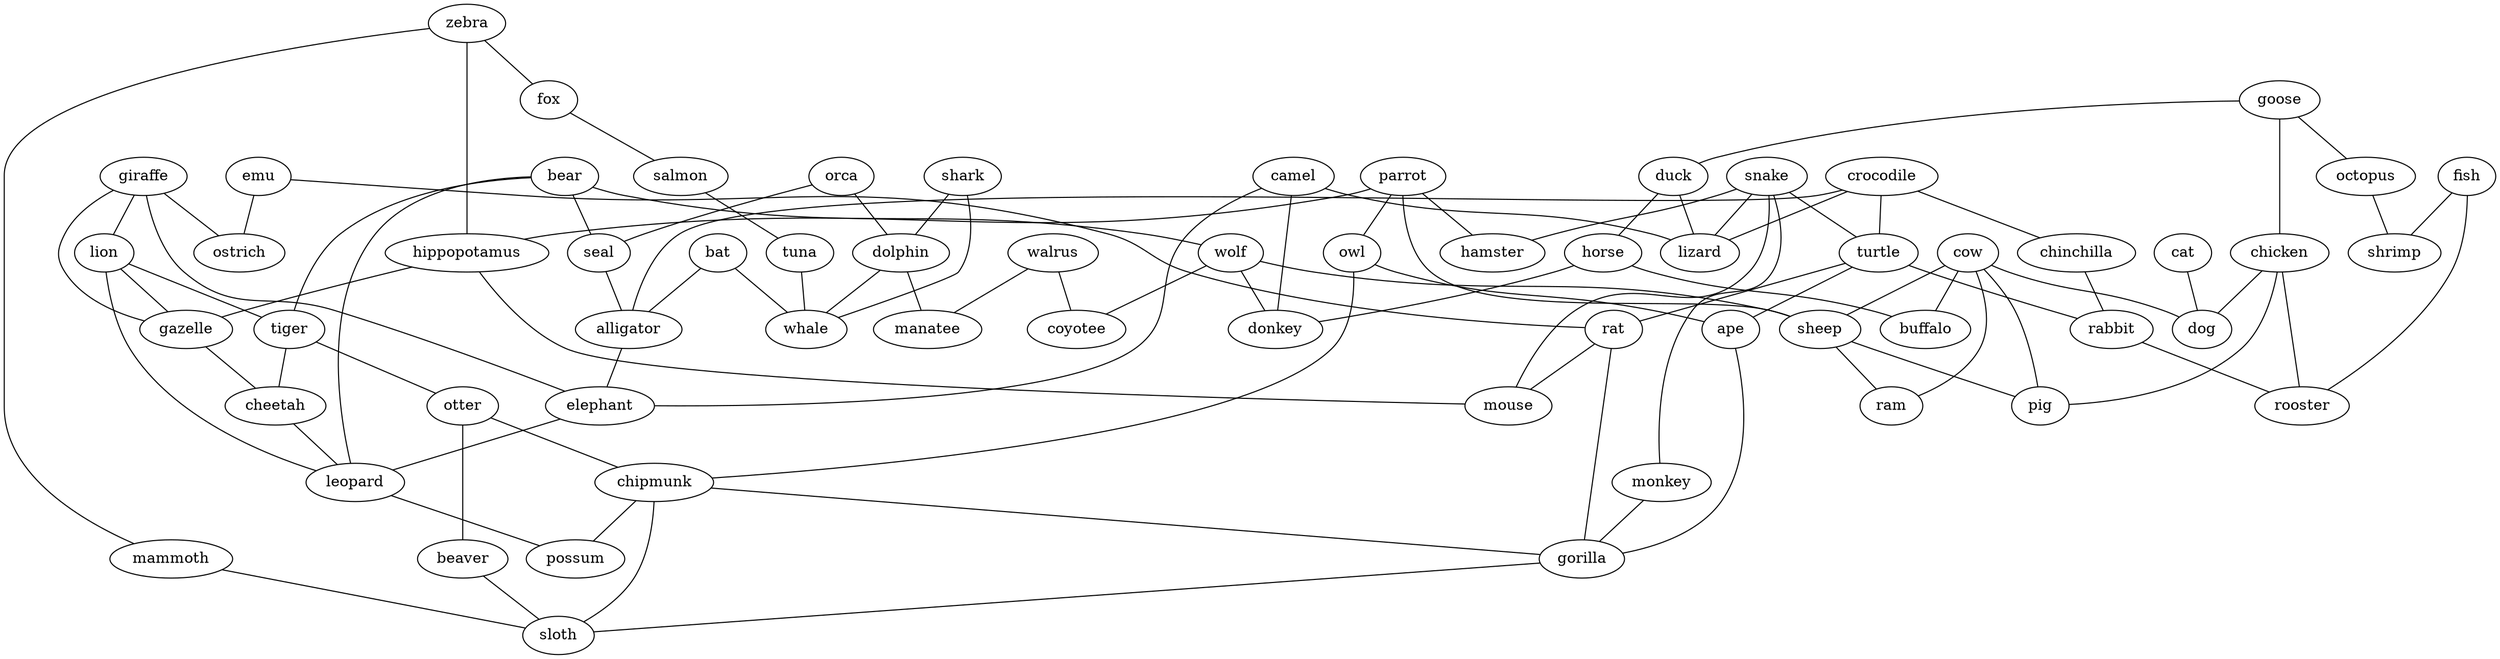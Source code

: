strict graph G {
camel;
crocodile;
bear;
giraffe;
snake;
bat;
parrot;
emu;
walrus;
orca;
turtle;
fish;
goose;
lion;
zebra;
seal;
chicken;
hippopotamus;
fox;
salmon;
cow;
ostrich;
wolf;
hamster;
octopus;
owl;
gazelle;
shark;
duck;
tuna;
ape;
sheep;
horse;
monkey;
alligator;
chinchilla;
ram;
tiger;
rabbit;
rooster;
otter;
cat;
lizard;
donkey;
chipmunk;
dolphin;
pig;
rat;
beaver;
shrimp;
mouse;
elephant;
cheetah;
coyotee;
leopard;
possum;
manatee;
whale;
buffalo;
dog;
gorilla;
mammoth;
sloth;
camel -- lizard  [weight=1];
camel -- donkey  [weight=1];
camel -- elephant  [weight=1];
crocodile -- alligator  [weight=1];
crocodile -- turtle  [weight=1];
crocodile -- lizard  [weight=1];
crocodile -- chinchilla  [weight=1];
bear -- tiger  [weight=1];
bear -- wolf  [weight=1];
bear -- leopard  [weight=1];
bear -- seal  [weight=1];
giraffe -- gazelle  [weight=1];
giraffe -- ostrich  [weight=1];
giraffe -- lion  [weight=1];
giraffe -- elephant  [weight=1];
snake -- turtle  [weight=1];
snake -- monkey  [weight=1];
snake -- lizard  [weight=1];
snake -- hamster  [weight=1];
snake -- mouse  [weight=1];
bat -- alligator  [weight=1];
bat -- whale  [weight=1];
parrot -- sheep  [weight=1];
parrot -- owl  [weight=1];
parrot -- hamster  [weight=1];
parrot -- hippopotamus  [weight=1];
emu -- rat  [weight=1];
emu -- ostrich  [weight=1];
walrus -- manatee  [weight=1];
walrus -- coyotee  [weight=1];
orca -- dolphin  [weight=1];
orca -- seal  [weight=1];
turtle -- rat  [weight=1];
turtle -- rabbit  [weight=1];
turtle -- ape  [weight=1];
fish -- rooster  [weight=1];
fish -- shrimp  [weight=1];
goose -- chicken  [weight=1];
goose -- octopus  [weight=1];
goose -- duck  [weight=1];
lion -- tiger  [weight=1];
lion -- leopard  [weight=1];
lion -- gazelle  [weight=1];
zebra -- fox  [weight=1];
zebra -- mammoth  [weight=1];
zebra -- hippopotamus  [weight=1];
seal -- alligator  [weight=1];
chicken -- dog  [weight=1];
chicken -- pig  [weight=1];
chicken -- rooster  [weight=1];
hippopotamus -- mouse  [weight=1];
hippopotamus -- gazelle  [weight=1];
fox -- salmon  [weight=1];
salmon -- tuna  [weight=1];
cow -- sheep  [weight=1];
cow -- ram  [weight=1];
cow -- dog  [weight=1];
cow -- pig  [weight=1];
cow -- buffalo  [weight=1];
wolf -- sheep  [weight=1];
wolf -- donkey  [weight=1];
wolf -- coyotee  [weight=1];
octopus -- shrimp  [weight=1];
owl -- chipmunk  [weight=1];
owl -- ape  [weight=1];
gazelle -- cheetah  [weight=1];
shark -- whale  [weight=1];
shark -- dolphin  [weight=1];
duck -- lizard  [weight=1];
duck -- horse  [weight=1];
tuna -- whale  [weight=1];
ape -- gorilla  [weight=1];
sheep -- ram  [weight=1];
sheep -- pig  [weight=1];
horse -- donkey  [weight=1];
horse -- buffalo  [weight=1];
monkey -- gorilla  [weight=1];
alligator -- elephant  [weight=1];
chinchilla -- rabbit  [weight=1];
tiger -- cheetah  [weight=1];
tiger -- otter  [weight=1];
rabbit -- rooster  [weight=1];
otter -- chipmunk  [weight=1];
otter -- beaver  [weight=1];
cat -- dog  [weight=1];
chipmunk -- sloth  [weight=1];
chipmunk -- gorilla  [weight=1];
chipmunk -- possum  [weight=1];
dolphin -- manatee  [weight=1];
dolphin -- whale  [weight=1];
rat -- gorilla  [weight=1];
rat -- mouse  [weight=1];
beaver -- sloth  [weight=1];
elephant -- leopard  [weight=1];
cheetah -- leopard  [weight=1];
leopard -- possum  [weight=1];
gorilla -- sloth  [weight=1];
mammoth -- sloth  [weight=1];
}
